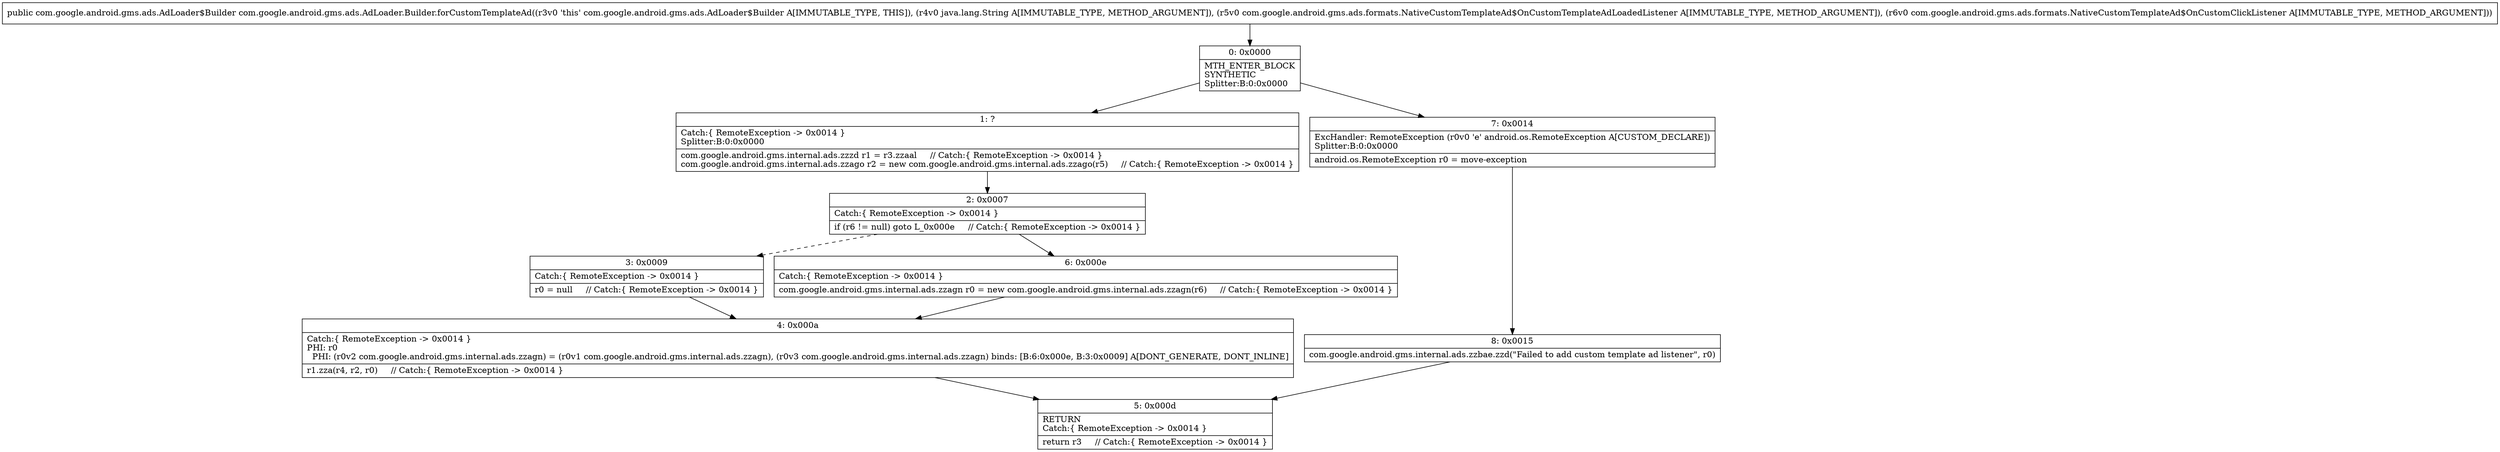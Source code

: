 digraph "CFG forcom.google.android.gms.ads.AdLoader.Builder.forCustomTemplateAd(Ljava\/lang\/String;Lcom\/google\/android\/gms\/ads\/formats\/NativeCustomTemplateAd$OnCustomTemplateAdLoadedListener;Lcom\/google\/android\/gms\/ads\/formats\/NativeCustomTemplateAd$OnCustomClickListener;)Lcom\/google\/android\/gms\/ads\/AdLoader$Builder;" {
Node_0 [shape=record,label="{0\:\ 0x0000|MTH_ENTER_BLOCK\lSYNTHETIC\lSplitter:B:0:0x0000\l}"];
Node_1 [shape=record,label="{1\:\ ?|Catch:\{ RemoteException \-\> 0x0014 \}\lSplitter:B:0:0x0000\l|com.google.android.gms.internal.ads.zzzd r1 = r3.zzaal     \/\/ Catch:\{ RemoteException \-\> 0x0014 \}\lcom.google.android.gms.internal.ads.zzago r2 = new com.google.android.gms.internal.ads.zzago(r5)     \/\/ Catch:\{ RemoteException \-\> 0x0014 \}\l}"];
Node_2 [shape=record,label="{2\:\ 0x0007|Catch:\{ RemoteException \-\> 0x0014 \}\l|if (r6 != null) goto L_0x000e     \/\/ Catch:\{ RemoteException \-\> 0x0014 \}\l}"];
Node_3 [shape=record,label="{3\:\ 0x0009|Catch:\{ RemoteException \-\> 0x0014 \}\l|r0 = null     \/\/ Catch:\{ RemoteException \-\> 0x0014 \}\l}"];
Node_4 [shape=record,label="{4\:\ 0x000a|Catch:\{ RemoteException \-\> 0x0014 \}\lPHI: r0 \l  PHI: (r0v2 com.google.android.gms.internal.ads.zzagn) = (r0v1 com.google.android.gms.internal.ads.zzagn), (r0v3 com.google.android.gms.internal.ads.zzagn) binds: [B:6:0x000e, B:3:0x0009] A[DONT_GENERATE, DONT_INLINE]\l|r1.zza(r4, r2, r0)     \/\/ Catch:\{ RemoteException \-\> 0x0014 \}\l}"];
Node_5 [shape=record,label="{5\:\ 0x000d|RETURN\lCatch:\{ RemoteException \-\> 0x0014 \}\l|return r3     \/\/ Catch:\{ RemoteException \-\> 0x0014 \}\l}"];
Node_6 [shape=record,label="{6\:\ 0x000e|Catch:\{ RemoteException \-\> 0x0014 \}\l|com.google.android.gms.internal.ads.zzagn r0 = new com.google.android.gms.internal.ads.zzagn(r6)     \/\/ Catch:\{ RemoteException \-\> 0x0014 \}\l}"];
Node_7 [shape=record,label="{7\:\ 0x0014|ExcHandler: RemoteException (r0v0 'e' android.os.RemoteException A[CUSTOM_DECLARE])\lSplitter:B:0:0x0000\l|android.os.RemoteException r0 = move\-exception\l}"];
Node_8 [shape=record,label="{8\:\ 0x0015|com.google.android.gms.internal.ads.zzbae.zzd(\"Failed to add custom template ad listener\", r0)\l}"];
MethodNode[shape=record,label="{public com.google.android.gms.ads.AdLoader$Builder com.google.android.gms.ads.AdLoader.Builder.forCustomTemplateAd((r3v0 'this' com.google.android.gms.ads.AdLoader$Builder A[IMMUTABLE_TYPE, THIS]), (r4v0 java.lang.String A[IMMUTABLE_TYPE, METHOD_ARGUMENT]), (r5v0 com.google.android.gms.ads.formats.NativeCustomTemplateAd$OnCustomTemplateAdLoadedListener A[IMMUTABLE_TYPE, METHOD_ARGUMENT]), (r6v0 com.google.android.gms.ads.formats.NativeCustomTemplateAd$OnCustomClickListener A[IMMUTABLE_TYPE, METHOD_ARGUMENT])) }"];
MethodNode -> Node_0;
Node_0 -> Node_1;
Node_0 -> Node_7;
Node_1 -> Node_2;
Node_2 -> Node_3[style=dashed];
Node_2 -> Node_6;
Node_3 -> Node_4;
Node_4 -> Node_5;
Node_6 -> Node_4;
Node_7 -> Node_8;
Node_8 -> Node_5;
}


